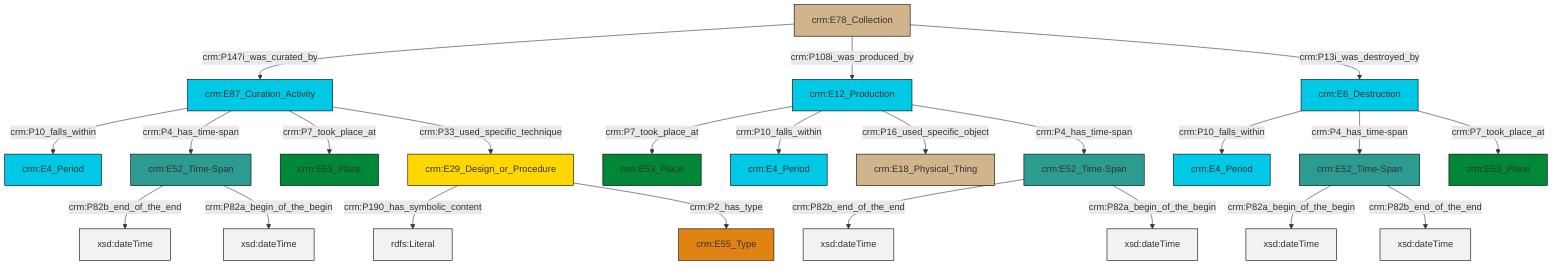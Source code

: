 graph TD
classDef Literal fill:#f2f2f2,stroke:#000000;
classDef CRM_Entity fill:#FFFFFF,stroke:#000000;
classDef Temporal_Entity fill:#00C9E6, stroke:#000000;
classDef Type fill:#E18312, stroke:#000000;
classDef Time-Span fill:#2C9C91, stroke:#000000;
classDef Appellation fill:#FFEB7F, stroke:#000000;
classDef Place fill:#008836, stroke:#000000;
classDef Persistent_Item fill:#B266B2, stroke:#000000;
classDef Conceptual_Object fill:#FFD700, stroke:#000000;
classDef Physical_Thing fill:#D2B48C, stroke:#000000;
classDef Actor fill:#f58aad, stroke:#000000;
classDef PC_Classes fill:#4ce600, stroke:#000000;
classDef Multi fill:#cccccc,stroke:#000000;

2["crm:E6_Destruction"]:::Temporal_Entity -->|crm:P10_falls_within| 3["crm:E4_Period"]:::Temporal_Entity
4["crm:E87_Curation_Activity"]:::Temporal_Entity -->|crm:P10_falls_within| 5["crm:E4_Period"]:::Temporal_Entity
6["crm:E78_Collection"]:::Physical_Thing -->|crm:P147i_was_curated_by| 4["crm:E87_Curation_Activity"]:::Temporal_Entity
6["crm:E78_Collection"]:::Physical_Thing -->|crm:P108i_was_produced_by| 21["crm:E12_Production"]:::Temporal_Entity
6["crm:E78_Collection"]:::Physical_Thing -->|crm:P13i_was_destroyed_by| 2["crm:E6_Destruction"]:::Temporal_Entity
0["crm:E29_Design_or_Procedure"]:::Conceptual_Object -->|crm:P190_has_symbolic_content| 25[rdfs:Literal]:::Literal
4["crm:E87_Curation_Activity"]:::Temporal_Entity -->|crm:P4_has_time-span| 7["crm:E52_Time-Span"]:::Time-Span
21["crm:E12_Production"]:::Temporal_Entity -->|crm:P7_took_place_at| 16["crm:E53_Place"]:::Place
10["crm:E52_Time-Span"]:::Time-Span -->|crm:P82b_end_of_the_end| 28[xsd:dateTime]:::Literal
7["crm:E52_Time-Span"]:::Time-Span -->|crm:P82b_end_of_the_end| 30[xsd:dateTime]:::Literal
4["crm:E87_Curation_Activity"]:::Temporal_Entity -->|crm:P7_took_place_at| 31["crm:E53_Place"]:::Place
21["crm:E12_Production"]:::Temporal_Entity -->|crm:P10_falls_within| 14["crm:E4_Period"]:::Temporal_Entity
23["crm:E52_Time-Span"]:::Time-Span -->|crm:P82a_begin_of_the_begin| 32[xsd:dateTime]:::Literal
2["crm:E6_Destruction"]:::Temporal_Entity -->|crm:P4_has_time-span| 23["crm:E52_Time-Span"]:::Time-Span
21["crm:E12_Production"]:::Temporal_Entity -->|crm:P16_used_specific_object| 26["crm:E18_Physical_Thing"]:::Physical_Thing
0["crm:E29_Design_or_Procedure"]:::Conceptual_Object -->|crm:P2_has_type| 12["crm:E55_Type"]:::Type
23["crm:E52_Time-Span"]:::Time-Span -->|crm:P82b_end_of_the_end| 36[xsd:dateTime]:::Literal
7["crm:E52_Time-Span"]:::Time-Span -->|crm:P82a_begin_of_the_begin| 37[xsd:dateTime]:::Literal
2["crm:E6_Destruction"]:::Temporal_Entity -->|crm:P7_took_place_at| 19["crm:E53_Place"]:::Place
21["crm:E12_Production"]:::Temporal_Entity -->|crm:P4_has_time-span| 10["crm:E52_Time-Span"]:::Time-Span
10["crm:E52_Time-Span"]:::Time-Span -->|crm:P82a_begin_of_the_begin| 38[xsd:dateTime]:::Literal
4["crm:E87_Curation_Activity"]:::Temporal_Entity -->|crm:P33_used_specific_technique| 0["crm:E29_Design_or_Procedure"]:::Conceptual_Object